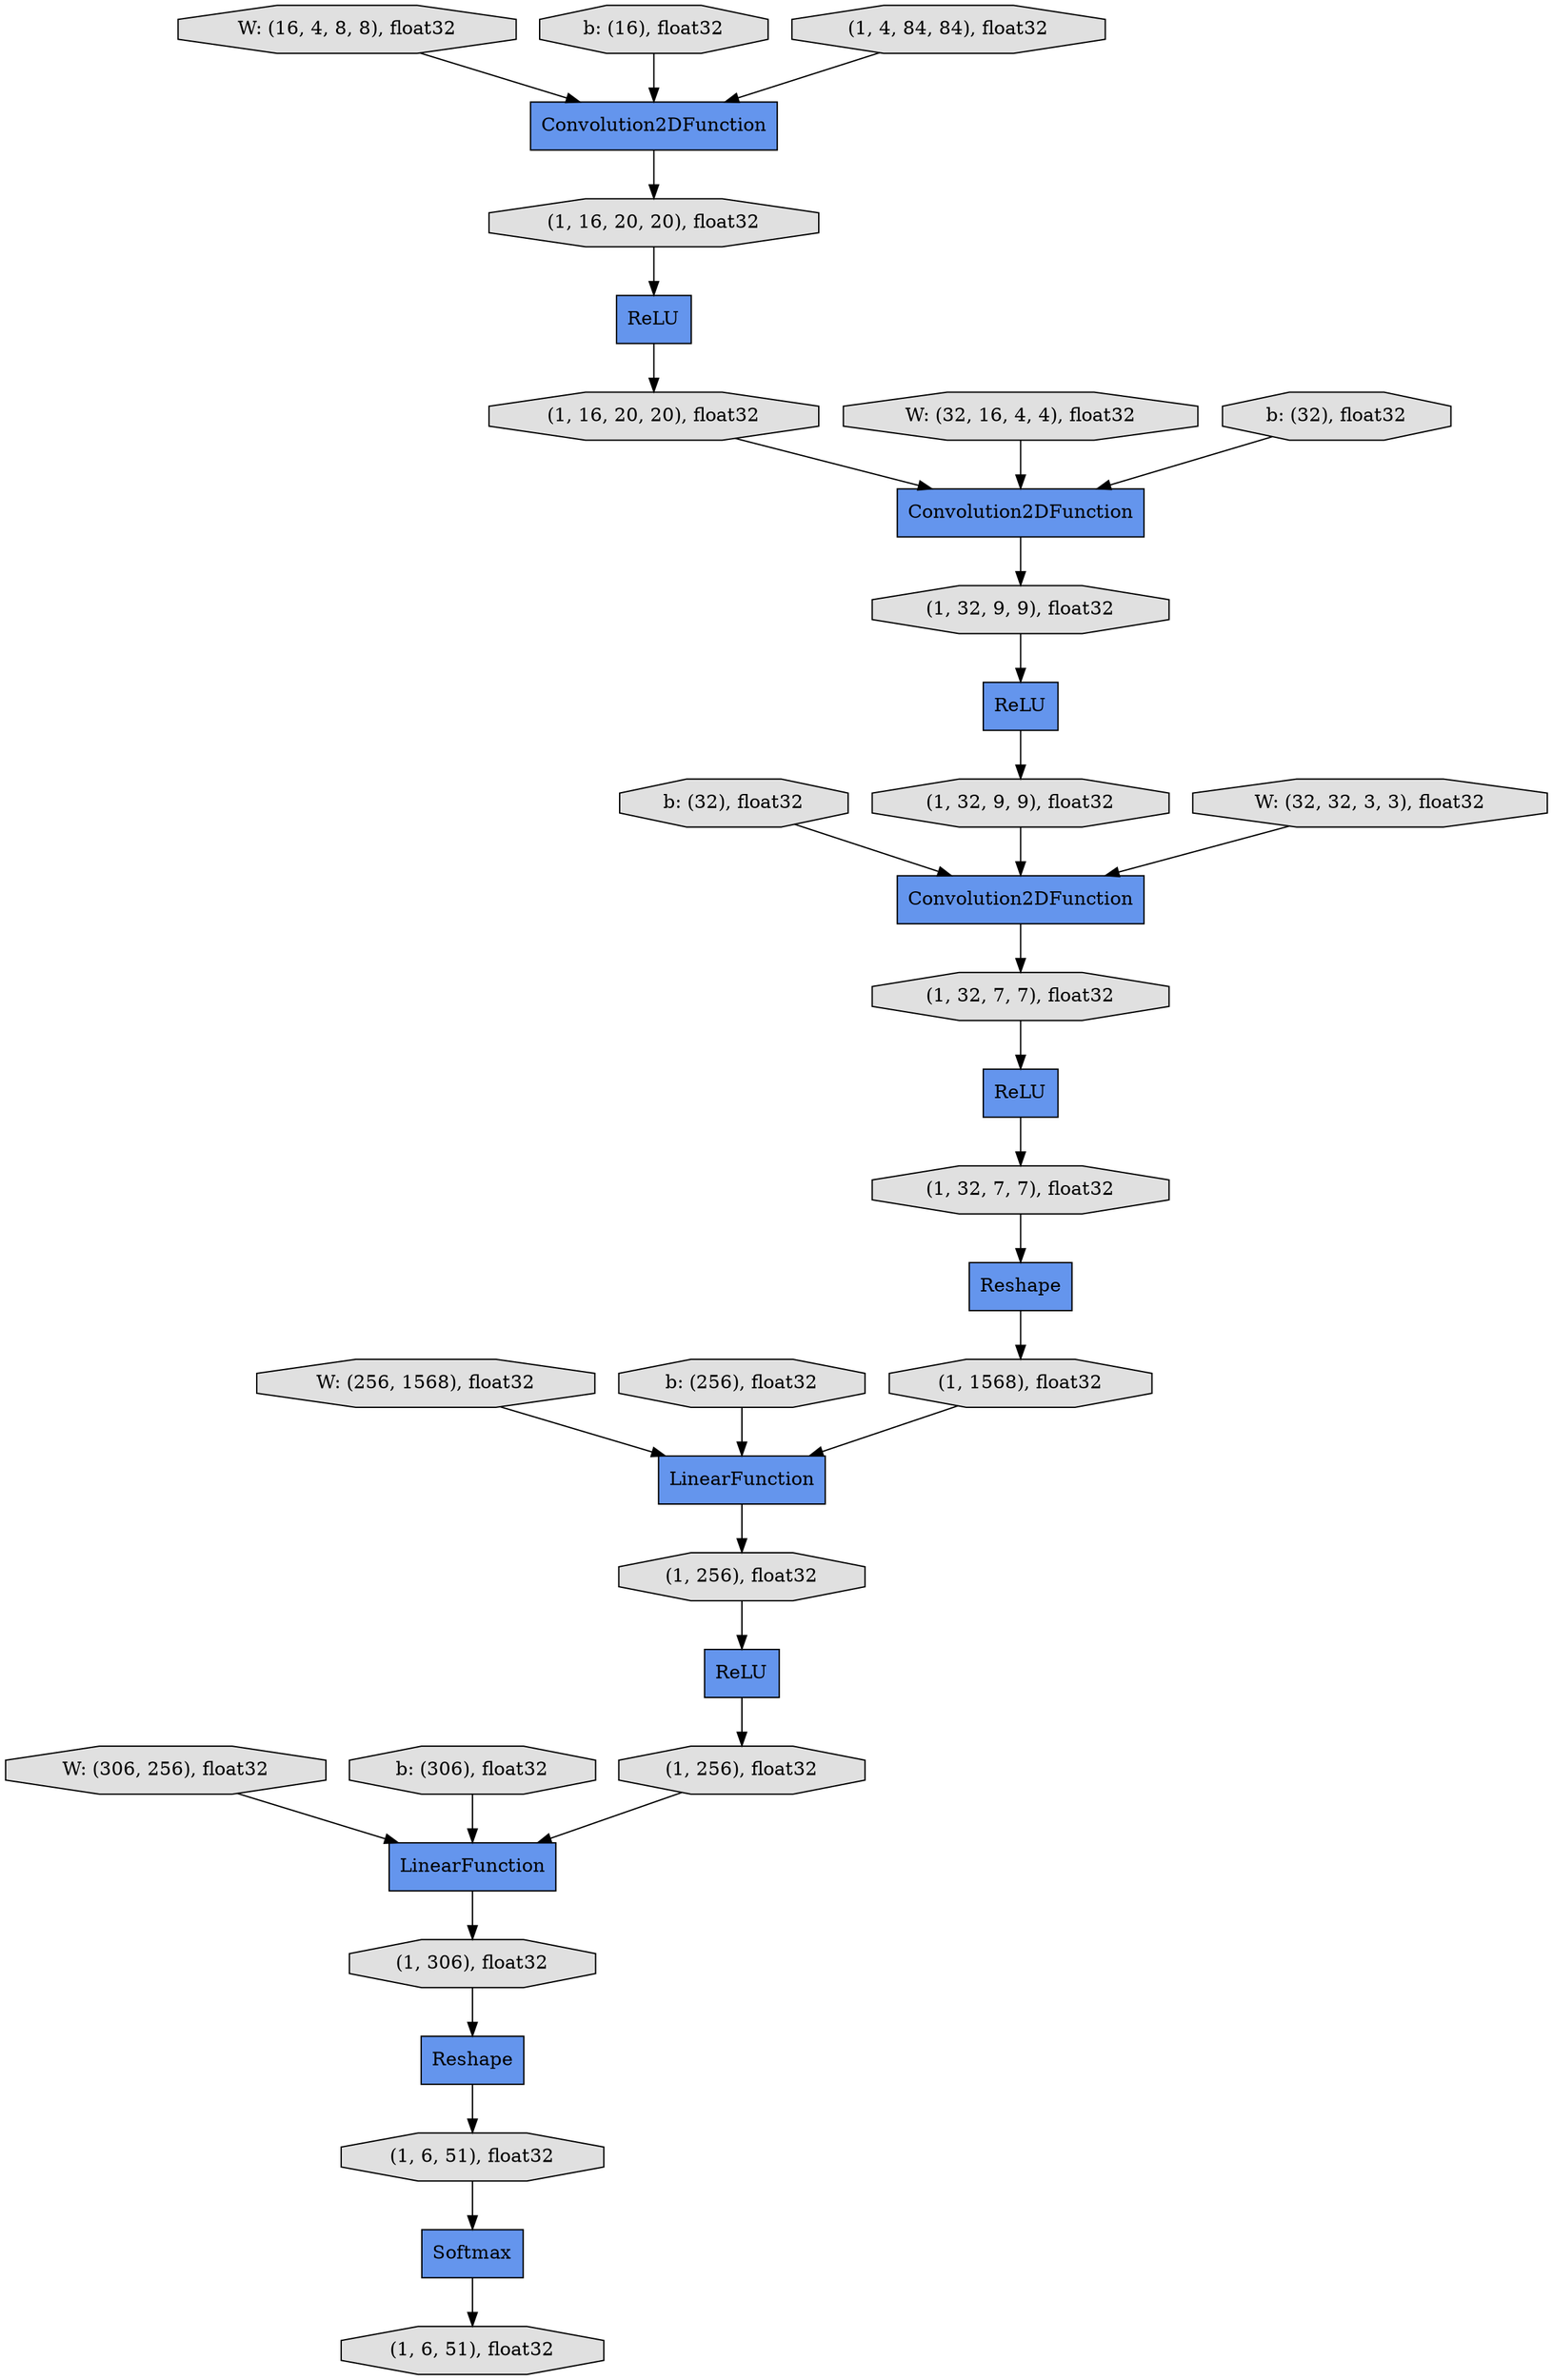 digraph graphname{rankdir=TB;140028576589904 [label="ReLU",shape="record",fillcolor="#6495ED",style="filled"];140028576759952 [label="(1, 6, 51), float32",shape="octagon",fillcolor="#E0E0E0",style="filled"];140028576589968 [label="(1, 16, 20, 20), float32",shape="octagon",fillcolor="#E0E0E0",style="filled"];140028576588048 [label="b: (32), float32",shape="octagon",fillcolor="#E0E0E0",style="filled"];140028576590096 [label="(1, 32, 9, 9), float32",shape="octagon",fillcolor="#E0E0E0",style="filled"];140028577003792 [label="ReLU",shape="record",fillcolor="#6495ED",style="filled"];140028576590160 [label="Convolution2DFunction",shape="record",fillcolor="#6495ED",style="filled"];140028576588176 [label="W: (306, 256), float32",shape="octagon",fillcolor="#E0E0E0",style="filled"];140028576760208 [label="(1, 6, 51), float32",shape="octagon",fillcolor="#E0E0E0",style="filled"];140028576969104 [label="Convolution2DFunction",shape="record",fillcolor="#6495ED",style="filled"];140028576590288 [label="(1, 32, 9, 9), float32",shape="octagon",fillcolor="#E0E0E0",style="filled"];140028576588368 [label="W: (256, 1568), float32",shape="octagon",fillcolor="#E0E0E0",style="filled"];140028576590544 [label="ReLU",shape="record",fillcolor="#6495ED",style="filled"];140028576590608 [label="(1, 32, 7, 7), float32",shape="octagon",fillcolor="#E0E0E0",style="filled"];140028577004304 [label="W: (16, 4, 8, 8), float32",shape="octagon",fillcolor="#E0E0E0",style="filled"];140028576590672 [label="Reshape",shape="record",fillcolor="#6495ED",style="filled"];140028576588688 [label="b: (256), float32",shape="octagon",fillcolor="#E0E0E0",style="filled"];140028576590800 [label="(1, 32, 7, 7), float32",shape="octagon",fillcolor="#E0E0E0",style="filled"];140028577004496 [label="b: (16), float32",shape="octagon",fillcolor="#E0E0E0",style="filled"];140028577005456 [label="W: (32, 32, 3, 3), float32",shape="octagon",fillcolor="#E0E0E0",style="filled"];140028576591120 [label="LinearFunction",shape="record",fillcolor="#6495ED",style="filled"];140028577004816 [label="W: (32, 16, 4, 4), float32",shape="octagon",fillcolor="#E0E0E0",style="filled"];140028576589136 [label="b: (306), float32",shape="octagon",fillcolor="#E0E0E0",style="filled"];140028576591184 [label="(1, 1568), float32",shape="octagon",fillcolor="#E0E0E0",style="filled"];140028576589264 [label="LinearFunction",shape="record",fillcolor="#6495ED",style="filled"];140028576591312 [label="Reshape",shape="record",fillcolor="#6495ED",style="filled"];140028576591376 [label="(1, 256), float32",shape="octagon",fillcolor="#E0E0E0",style="filled"];140028576589392 [label="ReLU",shape="record",fillcolor="#6495ED",style="filled"];140028576589776 [label="Convolution2DFunction",shape="record",fillcolor="#6495ED",style="filled"];140028577005136 [label="b: (32), float32",shape="octagon",fillcolor="#E0E0E0",style="filled"];140028576591504 [label="(1, 256), float32",shape="octagon",fillcolor="#E0E0E0",style="filled"];140028576589456 [label="(1, 4, 84, 84), float32",shape="octagon",fillcolor="#E0E0E0",style="filled"];140028576589648 [label="(1, 16, 20, 20), float32",shape="octagon",fillcolor="#E0E0E0",style="filled"];140028576591760 [label="Softmax",shape="record",fillcolor="#6495ED",style="filled"];140028576591824 [label="(1, 306), float32",shape="octagon",fillcolor="#E0E0E0",style="filled"];140028577005136 -> 140028576589776;140028576591824 -> 140028576591312;140028576590800 -> 140028576590672;140028576590160 -> 140028576590608;140028576588368 -> 140028576589264;140028576589904 -> 140028576590800;140028576589392 -> 140028576590288;140028576590544 -> 140028576591376;140028576591504 -> 140028576590544;140028576588688 -> 140028576589264;140028576589776 -> 140028576590096;140028576588176 -> 140028576591120;140028576589456 -> 140028576969104;140028576591760 -> 140028576760208;140028576591376 -> 140028576591120;140028577004304 -> 140028576969104;140028577005456 -> 140028576590160;140028577004496 -> 140028576969104;140028576591312 -> 140028576759952;140028576590288 -> 140028576590160;140028576969104 -> 140028576589648;140028576589648 -> 140028577003792;140028576590608 -> 140028576589904;140028576590096 -> 140028576589392;140028576590672 -> 140028576591184;140028577003792 -> 140028576589968;140028576591120 -> 140028576591824;140028576589264 -> 140028576591504;140028577004816 -> 140028576589776;140028576591184 -> 140028576589264;140028576588048 -> 140028576590160;140028576589968 -> 140028576589776;140028576589136 -> 140028576591120;140028576759952 -> 140028576591760;}